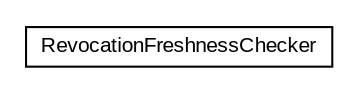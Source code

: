 #!/usr/local/bin/dot
#
# Class diagram 
# Generated by UMLGraph version R5_6-24-gf6e263 (http://www.umlgraph.org/)
#

digraph G {
	edge [fontname="arial",fontsize=10,labelfontname="arial",labelfontsize=10];
	node [fontname="arial",fontsize=10,shape=plaintext];
	nodesep=0.25;
	ranksep=0.5;
	// eu.europa.esig.dss.validation.process.bbb.xcv.rfc.RevocationFreshnessChecker
	c35727 [label=<<table title="eu.europa.esig.dss.validation.process.bbb.xcv.rfc.RevocationFreshnessChecker" border="0" cellborder="1" cellspacing="0" cellpadding="2" port="p" href="./RevocationFreshnessChecker.html">
		<tr><td><table border="0" cellspacing="0" cellpadding="1">
<tr><td align="center" balign="center"> RevocationFreshnessChecker </td></tr>
		</table></td></tr>
		</table>>, URL="./RevocationFreshnessChecker.html", fontname="arial", fontcolor="black", fontsize=10.0];
}

